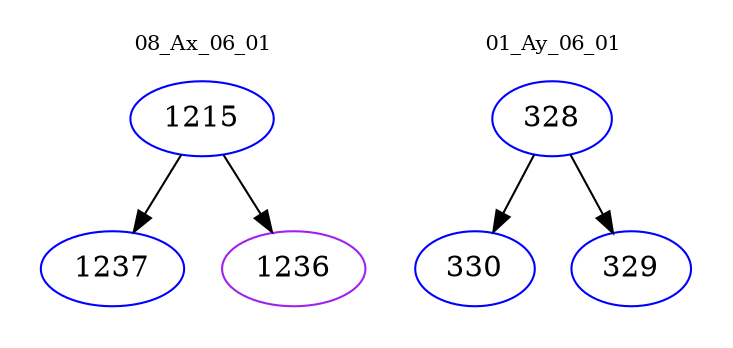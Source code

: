 digraph{
subgraph cluster_0 {
color = white
label = "08_Ax_06_01";
fontsize=10;
T0_1215 [label="1215", color="blue"]
T0_1215 -> T0_1237 [color="black"]
T0_1237 [label="1237", color="blue"]
T0_1215 -> T0_1236 [color="black"]
T0_1236 [label="1236", color="purple"]
}
subgraph cluster_1 {
color = white
label = "01_Ay_06_01";
fontsize=10;
T1_328 [label="328", color="blue"]
T1_328 -> T1_330 [color="black"]
T1_330 [label="330", color="blue"]
T1_328 -> T1_329 [color="black"]
T1_329 [label="329", color="blue"]
}
}
